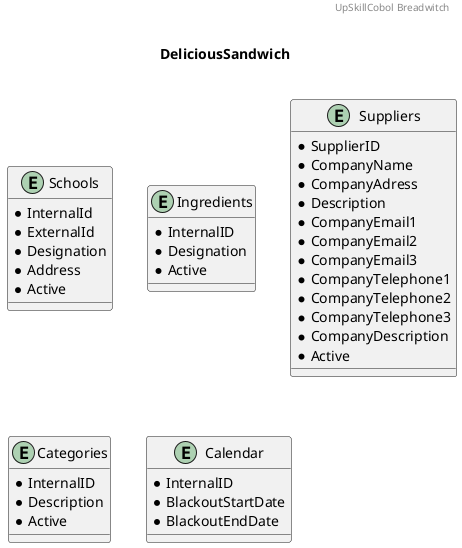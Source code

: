 @startuml
header
UpSkillCobol Breadwitch
endheader

title \nDeliciousSandwich\n
/' This is a Logical data model - see the level of details '/

entity Schools {
  * InternalId
  * ExternalId
  * Designation
  * Address
  * Active
}

entity Ingredients {
  * InternalID
  * Designation
  * Active
}

entity Suppliers {
  * SupplierID
  * CompanyName
  * CompanyAdress
  * Description
  * CompanyEmail1
  * CompanyEmail2
  * CompanyEmail3
  * CompanyTelephone1
  * CompanyTelephone2
  * CompanyTelephone3
  * CompanyDescription
  * Active
}

entity Categories {
  * InternalID
  * Description
  * Active
}

entity Calendar {
  * InternalID
  * BlackoutStartDate
  * BlackoutEndDate
}

@enduml